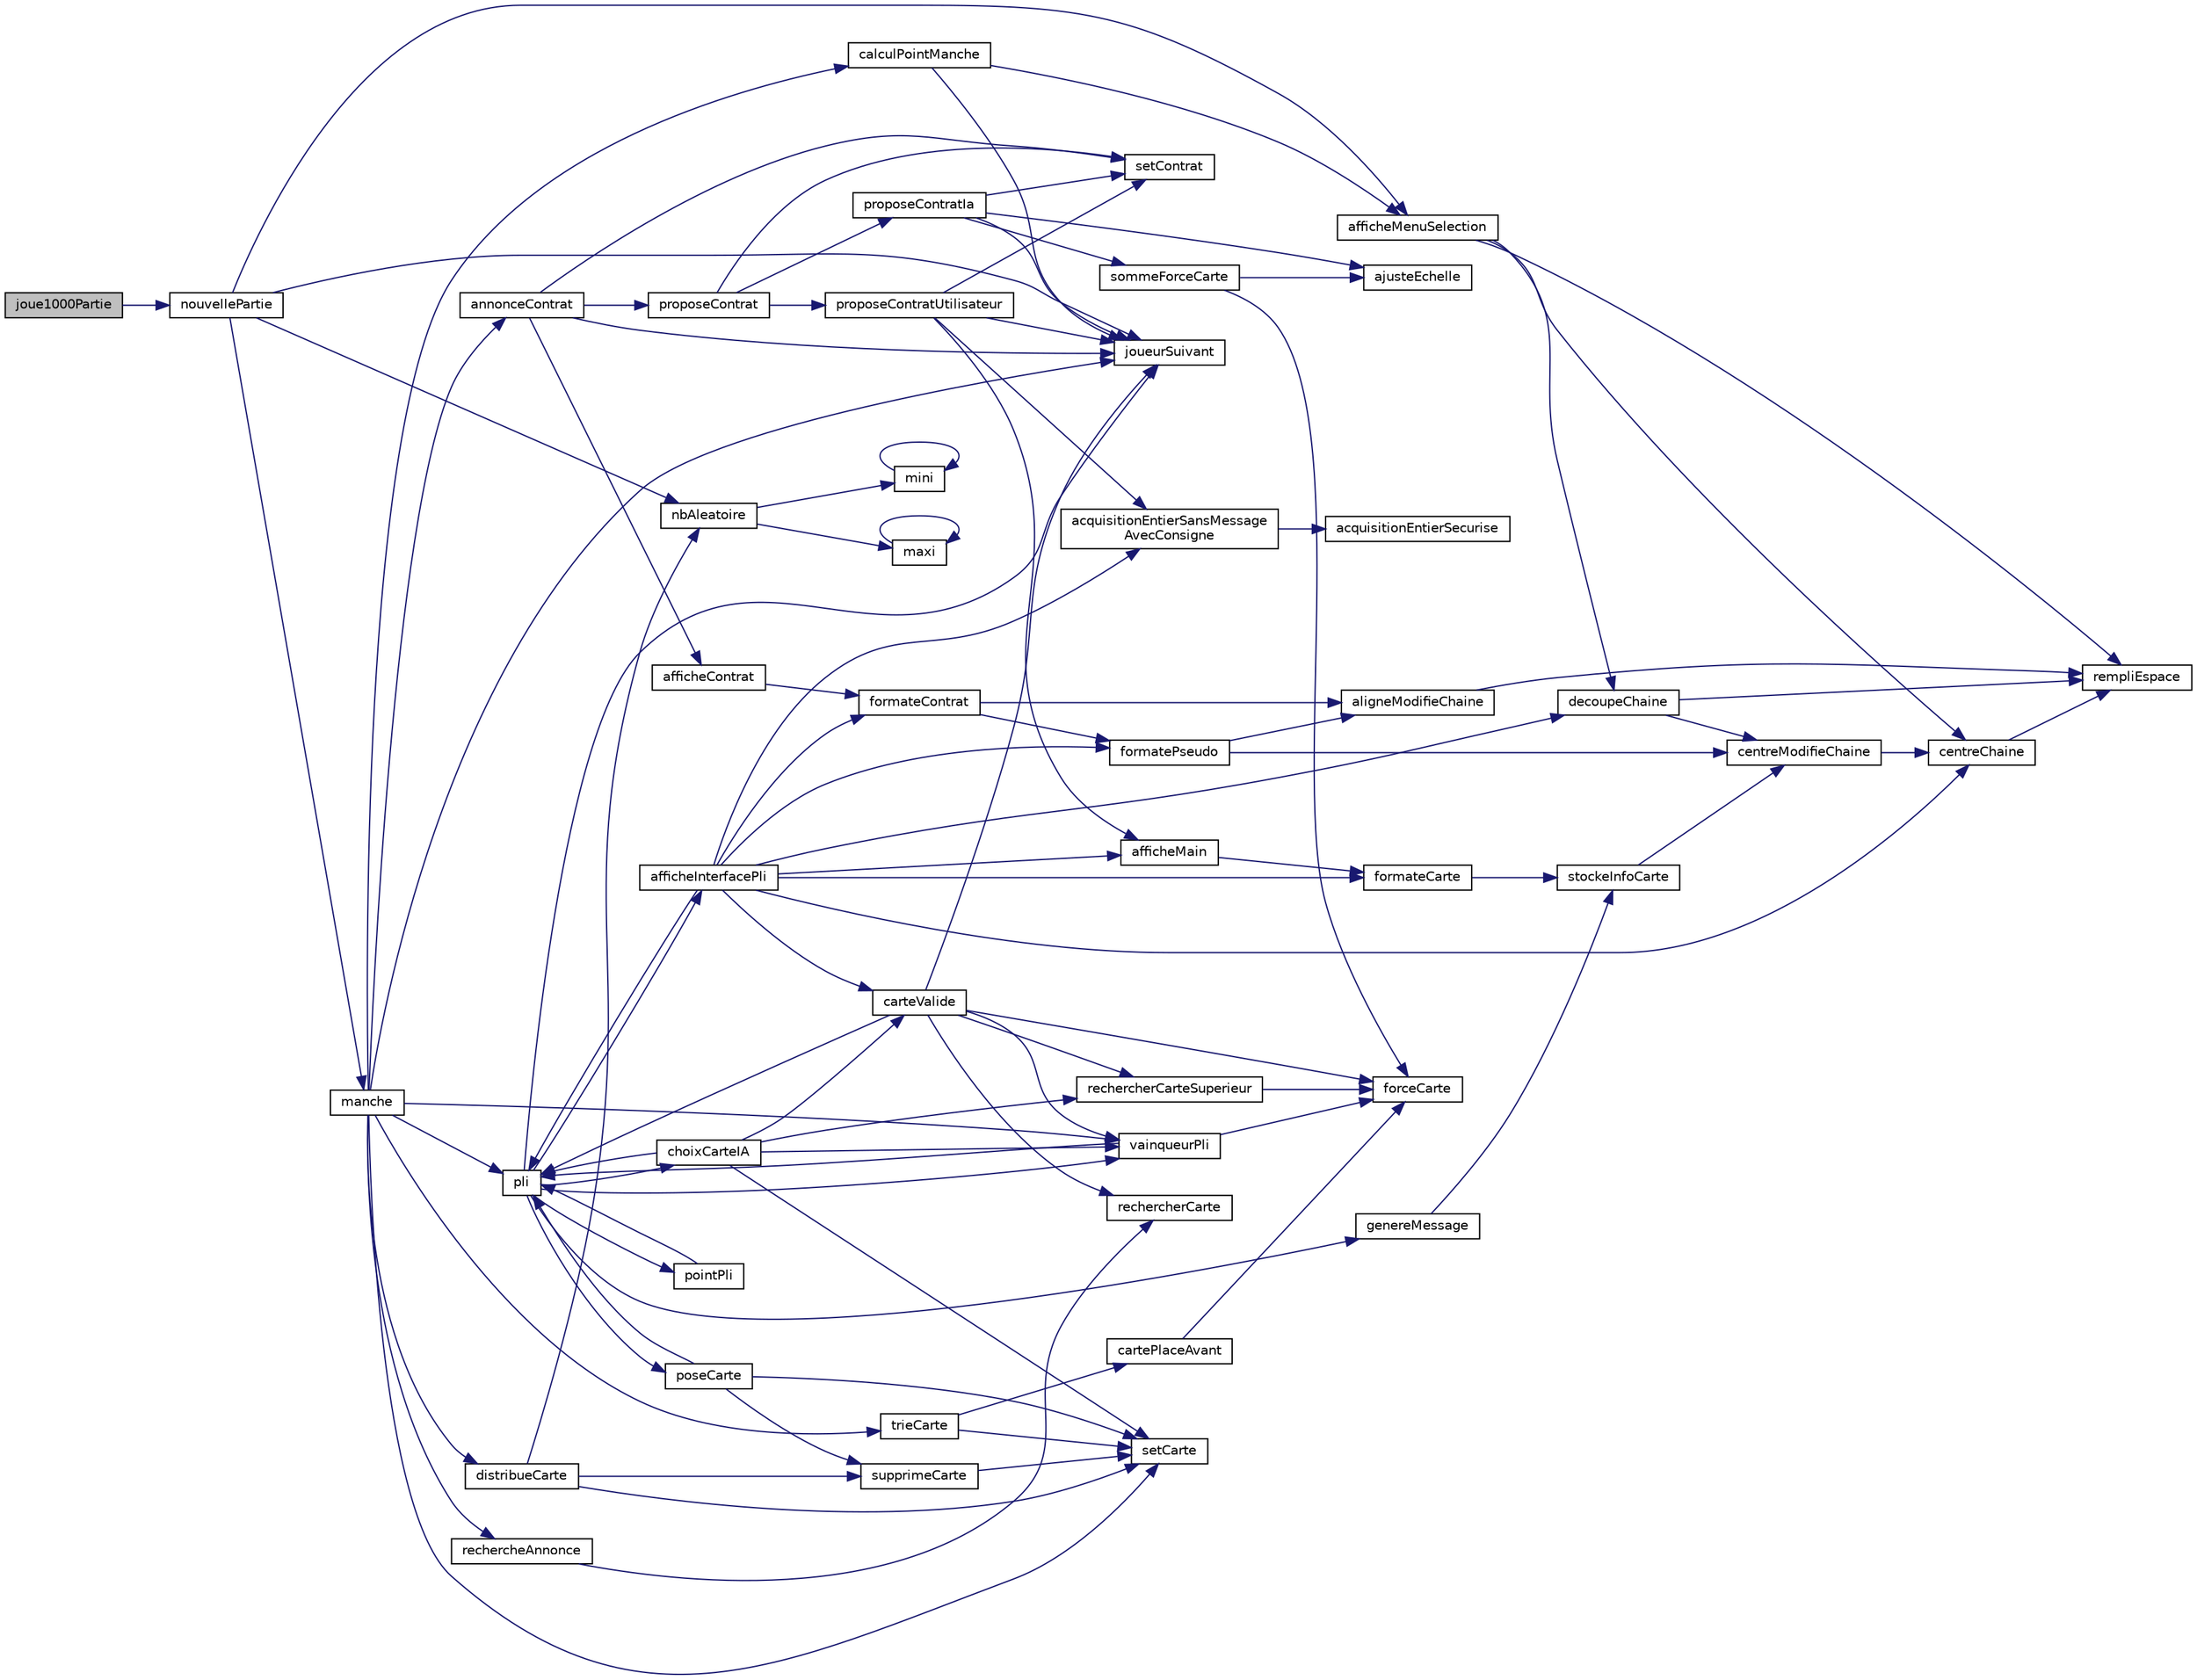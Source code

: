 digraph "joue1000Partie"
{
 // LATEX_PDF_SIZE
  edge [fontname="Helvetica",fontsize="10",labelfontname="Helvetica",labelfontsize="10"];
  node [fontname="Helvetica",fontsize="10",shape=record];
  rankdir="LR";
  Node1 [label="joue1000Partie",height=0.2,width=0.4,color="black", fillcolor="grey75", style="filled", fontcolor="black",tooltip="joue n partie aves uniquement des ia pour controler si tout ce passe bien et reuceillir des statistiq..."];
  Node1 -> Node2 [color="midnightblue",fontsize="10",style="solid"];
  Node2 [label="nouvellePartie",height=0.2,width=0.4,color="black", fillcolor="white", style="filled",URL="$general_8c.html#a1faac25606ba09c4cdbcf54a142dbe0c",tooltip="lancement d'une nouvelle partie"];
  Node2 -> Node3 [color="midnightblue",fontsize="10",style="solid"];
  Node3 [label="afficheMenuSelection",height=0.2,width=0.4,color="black", fillcolor="white", style="filled",URL="$affichage_8c.html#a978cd3d8ff9f4afa72856d33ad0dea81",tooltip="affiche dans un cadre plusieurs chaines de carractères avec un certain nombre de lignes sautée entre ..."];
  Node3 -> Node4 [color="midnightblue",fontsize="10",style="solid"];
  Node4 [label="centreChaine",height=0.2,width=0.4,color="black", fillcolor="white", style="filled",URL="$formatage_chaine_8c.html#ae9b1a537c2b31ecd1400d3644bb180af",tooltip="transphorme une chaine de caractère de longeur inconue en une chaine de caratère fixé de tel sorte qu..."];
  Node4 -> Node5 [color="midnightblue",fontsize="10",style="solid"];
  Node5 [label="rempliEspace",height=0.2,width=0.4,color="black", fillcolor="white", style="filled",URL="$formatage_chaine_8c.html#acbb12af7b4e8b15a8d366abae8fe5ca3",tooltip="rempli une chaine de caractère de nbEspace caractère espace ' '"];
  Node3 -> Node6 [color="midnightblue",fontsize="10",style="solid"];
  Node6 [label="decoupeChaine",height=0.2,width=0.4,color="black", fillcolor="white", style="filled",URL="$formatage_chaine_8c.html#ad598bad9520e1d05637504cf2890a947",tooltip="fontion qui permet de découper une chaine de caracère en plusieur chaine de taille fixée en coupant s..."];
  Node6 -> Node7 [color="midnightblue",fontsize="10",style="solid"];
  Node7 [label="centreModifieChaine",height=0.2,width=0.4,color="black", fillcolor="white", style="filled",URL="$formatage_chaine_8c.html#a3a016c722803925f63f13d6218d6d1de",tooltip="transforme une chaine de cararactère en sa vertion centrée"];
  Node7 -> Node4 [color="midnightblue",fontsize="10",style="solid"];
  Node6 -> Node5 [color="midnightblue",fontsize="10",style="solid"];
  Node3 -> Node5 [color="midnightblue",fontsize="10",style="solid"];
  Node2 -> Node8 [color="midnightblue",fontsize="10",style="solid"];
  Node8 [label="joueurSuivant",height=0.2,width=0.4,color="black", fillcolor="white", style="filled",URL="$autre_8c.html#a9028074829d59ddc4481ae51036fc9ef",tooltip="passe au joueur suivant"];
  Node2 -> Node9 [color="midnightblue",fontsize="10",style="solid"];
  Node9 [label="manche",height=0.2,width=0.4,color="black", fillcolor="white", style="filled",URL="$general_8c.html#a82e65877686a049b4bee9160af15c97f",tooltip="lancement d'une manche"];
  Node9 -> Node10 [color="midnightblue",fontsize="10",style="solid"];
  Node10 [label="annonceContrat",height=0.2,width=0.4,color="black", fillcolor="white", style="filled",URL="$general_8c.html#a6eeea9d2fea8b2c504b0051af39f7c80",tooltip="gÃ¨re l'annonce et la surenchÃ¨re des contats par les joueurs"];
  Node10 -> Node11 [color="midnightblue",fontsize="10",style="solid"];
  Node11 [label="afficheContrat",height=0.2,width=0.4,color="black", fillcolor="white", style="filled",URL="$affichage_8c.html#abd791297578af449761083408a1b4462",tooltip="affiche un contrat"];
  Node11 -> Node12 [color="midnightblue",fontsize="10",style="solid"];
  Node12 [label="formateContrat",height=0.2,width=0.4,color="black", fillcolor="white", style="filled",URL="$formatage_chaine_8c.html#a76b00dd8006b0682ba30099e193d4dd0",tooltip="stocke dans des chaine de caractère les info du contrat"];
  Node12 -> Node13 [color="midnightblue",fontsize="10",style="solid"];
  Node13 [label="aligneModifieChaine",height=0.2,width=0.4,color="black", fillcolor="white", style="filled",URL="$formatage_chaine_8c.html#a416dc0656ec712c3624275a4aefb85c6",tooltip="transforme une chaine de cararactère en sa vertion aligné a gauche"];
  Node13 -> Node5 [color="midnightblue",fontsize="10",style="solid"];
  Node12 -> Node14 [color="midnightblue",fontsize="10",style="solid"];
  Node14 [label="formatePseudo",height=0.2,width=0.4,color="black", fillcolor="white", style="filled",URL="$formatage_chaine_8c.html#ae05838b849d6b785d714efebfcd71cf3",tooltip="stocke dans une chaine de caractère le pseudo d'un des joueur"];
  Node14 -> Node13 [color="midnightblue",fontsize="10",style="solid"];
  Node14 -> Node7 [color="midnightblue",fontsize="10",style="solid"];
  Node10 -> Node8 [color="midnightblue",fontsize="10",style="solid"];
  Node10 -> Node15 [color="midnightblue",fontsize="10",style="solid"];
  Node15 [label="proposeContrat",height=0.2,width=0.4,color="black", fillcolor="white", style="filled",URL="$general_8c.html#abde08a751131f9afc15de6fc616348f6",tooltip="proposition d'un contrat par un joueur"];
  Node15 -> Node16 [color="midnightblue",fontsize="10",style="solid"];
  Node16 [label="proposeContratIa",height=0.2,width=0.4,color="black", fillcolor="white", style="filled",URL="$ia_8c.html#ac4ece833f773f242d312062bf3869086",tooltip="proposition par l'ia d'un contrat"];
  Node16 -> Node17 [color="midnightblue",fontsize="10",style="solid"];
  Node17 [label="ajusteEchelle",height=0.2,width=0.4,color="black", fillcolor="white", style="filled",URL="$autre_8c.html#a9072ffa3adcb064e9794208ea50de40b",tooltip="met a l'echelle la valeur d'une variable comprise entre deux bornes pour que la variable de retour so..."];
  Node16 -> Node8 [color="midnightblue",fontsize="10",style="solid"];
  Node16 -> Node18 [color="midnightblue",fontsize="10",style="solid"];
  Node18 [label="setContrat",height=0.2,width=0.4,color="black", fillcolor="white", style="filled",URL="$autre_8c.html#a1613864902e98bd6d49e9d82bedcbe1c",tooltip="définit un contrat"];
  Node16 -> Node19 [color="midnightblue",fontsize="10",style="solid"];
  Node19 [label="sommeForceCarte",height=0.2,width=0.4,color="black", fillcolor="white", style="filled",URL="$gestion_carte_8c.html#a372fd921fb081b8ac3b24fa4eacf1357",tooltip="calucule la somme force des carte dans un tableau"];
  Node19 -> Node17 [color="midnightblue",fontsize="10",style="solid"];
  Node19 -> Node20 [color="midnightblue",fontsize="10",style="solid"];
  Node20 [label="forceCarte",height=0.2,width=0.4,color="black", fillcolor="white", style="filled",URL="$gestion_carte_8c.html#af903ef331292d446d28bdcd7a13ce6d8",tooltip="calcul la force d'une carte, en faisant la probabilitée qu'elle a de gagné contre toutes les autres c..."];
  Node15 -> Node21 [color="midnightblue",fontsize="10",style="solid"];
  Node21 [label="proposeContratUtilisateur",height=0.2,width=0.4,color="black", fillcolor="white", style="filled",URL="$affichage_8c.html#ae37357f1035df2f6d50afb1a1c5a9947",tooltip="gère le choix du contrat par l'utilisateur"];
  Node21 -> Node22 [color="midnightblue",fontsize="10",style="solid"];
  Node22 [label="acquisitionEntierSansMessage\lAvecConsigne",height=0.2,width=0.4,color="black", fillcolor="white", style="filled",URL="$acquisition_8c.html#ad54a41d9f5d23da0cfe75569c1c58fd3",tooltip="accisition d'un entier saisi par l'utilisateur sans message d'erreur entre 2 entiers avec une consign..."];
  Node22 -> Node23 [color="midnightblue",fontsize="10",style="solid"];
  Node23 [label="acquisitionEntierSecurise",height=0.2,width=0.4,color="black", fillcolor="white", style="filled",URL="$acquisition_8c.html#a29f102dc63957f1bd52030075bb9beef",tooltip="fonction qui fait l'acquisition securisée d'un nombre"];
  Node21 -> Node24 [color="midnightblue",fontsize="10",style="solid"];
  Node24 [label="afficheMain",height=0.2,width=0.4,color="black", fillcolor="white", style="filled",URL="$affichage_8c.html#ad4ca97b6626eb7557ec5c8e3ad795f95",tooltip="affiche les carte qu'un joueur a en main"];
  Node24 -> Node25 [color="midnightblue",fontsize="10",style="solid"];
  Node25 [label="formateCarte",height=0.2,width=0.4,color="black", fillcolor="white", style="filled",URL="$formatage_chaine_8c.html#ae97b1deba041f2e607c1acad99704bac",tooltip="formate les chaine de caracère qui affiche la valeur et la couleur des cartes"];
  Node25 -> Node26 [color="midnightblue",fontsize="10",style="solid"];
  Node26 [label="stockeInfoCarte",height=0.2,width=0.4,color="black", fillcolor="white", style="filled",URL="$formatage_chaine_8c.html#ad06c0eb331a3563fa5b53797ee448034",tooltip="met dans une chaine de caractère la valeur et la couleur d'une carte"];
  Node26 -> Node7 [color="midnightblue",fontsize="10",style="solid"];
  Node21 -> Node8 [color="midnightblue",fontsize="10",style="solid"];
  Node21 -> Node18 [color="midnightblue",fontsize="10",style="solid"];
  Node15 -> Node18 [color="midnightblue",fontsize="10",style="solid"];
  Node10 -> Node18 [color="midnightblue",fontsize="10",style="solid"];
  Node9 -> Node27 [color="midnightblue",fontsize="10",style="solid"];
  Node27 [label="calculPointManche",height=0.2,width=0.4,color="black", fillcolor="white", style="filled",URL="$general_8c.html#ae2494afb9457cbcf96753839016abbb6",tooltip="compte les point gagnÃ© par chaque joueur au cour de la manche e fonction du contrat et ajoute ces po..."];
  Node27 -> Node3 [color="midnightblue",fontsize="10",style="solid"];
  Node27 -> Node8 [color="midnightblue",fontsize="10",style="solid"];
  Node9 -> Node28 [color="midnightblue",fontsize="10",style="solid"];
  Node28 [label="distribueCarte",height=0.2,width=0.4,color="black", fillcolor="white", style="filled",URL="$gestion_carte_8c.html#ae1326a1796189845699f614535268322",tooltip="distribue les cartes entre les différent joueur"];
  Node28 -> Node29 [color="midnightblue",fontsize="10",style="solid"];
  Node29 [label="nbAleatoire",height=0.2,width=0.4,color="black", fillcolor="white", style="filled",URL="$autre_8c.html#a1fe3fe4b2fbc888f6af5db69f6cc72f6",tooltip="renvoit in nombre aléatoire entre deux bornes"];
  Node29 -> Node30 [color="midnightblue",fontsize="10",style="solid"];
  Node30 [label="maxi",height=0.2,width=0.4,color="black", fillcolor="white", style="filled",URL="$tableau_8c.html#abb9a32acf6c0aa09923d2ebaeae71c7e",tooltip="trouve la valeur maximum d'un tableau"];
  Node30 -> Node30 [color="midnightblue",fontsize="10",style="solid"];
  Node29 -> Node31 [color="midnightblue",fontsize="10",style="solid"];
  Node31 [label="mini",height=0.2,width=0.4,color="black", fillcolor="white", style="filled",URL="$tableau_8c.html#aabc5dc617777ef63ecbd9748a76d0946",tooltip="trouve la valeur minimum d'un tableau"];
  Node31 -> Node31 [color="midnightblue",fontsize="10",style="solid"];
  Node28 -> Node32 [color="midnightblue",fontsize="10",style="solid"];
  Node32 [label="setCarte",height=0.2,width=0.4,color="black", fillcolor="white", style="filled",URL="$gestion_carte_8c.html#aa6ee6fa9bf13839d948e7df5f4199e0e",tooltip="donne une valeur et une couleur a une carte"];
  Node28 -> Node33 [color="midnightblue",fontsize="10",style="solid"];
  Node33 [label="supprimeCarte",height=0.2,width=0.4,color="black", fillcolor="white", style="filled",URL="$gestion_carte_8c.html#a77b2ed8ac4298678feea52baa2e9cf0e",tooltip="supprime une carte d'un tableau et réduit la taille de ce tableu par le bas"];
  Node33 -> Node32 [color="midnightblue",fontsize="10",style="solid"];
  Node9 -> Node8 [color="midnightblue",fontsize="10",style="solid"];
  Node9 -> Node34 [color="midnightblue",fontsize="10",style="solid"];
  Node34 [label="pli",height=0.2,width=0.4,color="black", fillcolor="white", style="filled",URL="$general_8c.html#a09dedac7ae460c4fd07ebcc4af44568f",tooltip="fonction qui gÃ¨re un pli"];
  Node34 -> Node35 [color="midnightblue",fontsize="10",style="solid"];
  Node35 [label="afficheInterfacePli",height=0.2,width=0.4,color="black", fillcolor="white", style="filled",URL="$affichage_8c.html#a773118ff3accfbd267688f5e91f26ed7",tooltip="affiche l'interface de jeu durant un pli"];
  Node35 -> Node22 [color="midnightblue",fontsize="10",style="solid"];
  Node35 -> Node24 [color="midnightblue",fontsize="10",style="solid"];
  Node35 -> Node36 [color="midnightblue",fontsize="10",style="solid"];
  Node36 [label="carteValide",height=0.2,width=0.4,color="black", fillcolor="white", style="filled",URL="$gestion_carte_8c.html#a860c9426634ed327bf5ed8344ee582e3",tooltip="ddétermine si une carte peut etre posé par un joueur"];
  Node36 -> Node20 [color="midnightblue",fontsize="10",style="solid"];
  Node36 -> Node8 [color="midnightblue",fontsize="10",style="solid"];
  Node36 -> Node34 [color="midnightblue",fontsize="10",style="solid"];
  Node36 -> Node37 [color="midnightblue",fontsize="10",style="solid"];
  Node37 [label="rechercherCarte",height=0.2,width=0.4,color="black", fillcolor="white", style="filled",URL="$gestion_carte_8c.html#ac56fc1f7ac0fcff4617638f73704540e",tooltip="cherche dans un tableau de carte si il y a une certaine couleur ou une certaine valeur ou les deux"];
  Node36 -> Node38 [color="midnightblue",fontsize="10",style="solid"];
  Node38 [label="rechercherCarteSuperieur",height=0.2,width=0.4,color="black", fillcolor="white", style="filled",URL="$gestion_carte_8c.html#a03e9f6983a9e26fc546d1301ec3cf5ea",tooltip="cherche dans un tableau de carte si il y a une carte d'une force suppérieur a carteCherche"];
  Node38 -> Node20 [color="midnightblue",fontsize="10",style="solid"];
  Node36 -> Node39 [color="midnightblue",fontsize="10",style="solid"];
  Node39 [label="vainqueurPli",height=0.2,width=0.4,color="black", fillcolor="white", style="filled",URL="$gestion_carte_8c.html#aa27d92d54128016ef6bf0faee2de1eaa",tooltip="donne le vainquer d'un pli"];
  Node39 -> Node20 [color="midnightblue",fontsize="10",style="solid"];
  Node39 -> Node34 [color="midnightblue",fontsize="10",style="solid"];
  Node35 -> Node4 [color="midnightblue",fontsize="10",style="solid"];
  Node35 -> Node6 [color="midnightblue",fontsize="10",style="solid"];
  Node35 -> Node25 [color="midnightblue",fontsize="10",style="solid"];
  Node35 -> Node12 [color="midnightblue",fontsize="10",style="solid"];
  Node35 -> Node14 [color="midnightblue",fontsize="10",style="solid"];
  Node35 -> Node34 [color="midnightblue",fontsize="10",style="solid"];
  Node34 -> Node40 [color="midnightblue",fontsize="10",style="solid"];
  Node40 [label="choixCarteIA",height=0.2,width=0.4,color="black", fillcolor="white", style="filled",URL="$ia_8c.html#a10983e601bfd34bbbefac689ef4c4b53",tooltip="proposition de la pose d'une carte par l'IA"];
  Node40 -> Node36 [color="midnightblue",fontsize="10",style="solid"];
  Node40 -> Node34 [color="midnightblue",fontsize="10",style="solid"];
  Node40 -> Node38 [color="midnightblue",fontsize="10",style="solid"];
  Node40 -> Node32 [color="midnightblue",fontsize="10",style="solid"];
  Node40 -> Node39 [color="midnightblue",fontsize="10",style="solid"];
  Node34 -> Node41 [color="midnightblue",fontsize="10",style="solid"];
  Node41 [label="genereMessage",height=0.2,width=0.4,color="black", fillcolor="white", style="filled",URL="$formatage_chaine_8c.html#a0a9bbb51e5f916ca5bef2365312e23be",tooltip="génere un message et l'enregistre dans une chaine de caractère"];
  Node41 -> Node26 [color="midnightblue",fontsize="10",style="solid"];
  Node34 -> Node8 [color="midnightblue",fontsize="10",style="solid"];
  Node34 -> Node42 [color="midnightblue",fontsize="10",style="solid"];
  Node42 [label="pointPli",height=0.2,width=0.4,color="black", fillcolor="white", style="filled",URL="$autre_8c.html#a4fab4a48512193a409dc541bb38a999c",tooltip="compte le nombre de points d'un pli"];
  Node42 -> Node34 [color="midnightblue",fontsize="10",style="solid"];
  Node34 -> Node43 [color="midnightblue",fontsize="10",style="solid"];
  Node43 [label="poseCarte",height=0.2,width=0.4,color="black", fillcolor="white", style="filled",URL="$general_8c.html#a6c7b2721ebd2ba9c2cdd0d452f8cbe3f",tooltip="fonction qui verifie la validitÃ© d'une carte est la pose"];
  Node43 -> Node34 [color="midnightblue",fontsize="10",style="solid"];
  Node43 -> Node32 [color="midnightblue",fontsize="10",style="solid"];
  Node43 -> Node33 [color="midnightblue",fontsize="10",style="solid"];
  Node34 -> Node39 [color="midnightblue",fontsize="10",style="solid"];
  Node9 -> Node44 [color="midnightblue",fontsize="10",style="solid"];
  Node44 [label="rechercheAnnonce",height=0.2,width=0.4,color="black", fillcolor="white", style="filled",URL="$gestion_carte_8c.html#a60713486558430d396e98d6090e6db23",tooltip="rechere dans un tableau de cartes qui correspond a la main d'un joureur si il peut faire des anonc,..."];
  Node44 -> Node37 [color="midnightblue",fontsize="10",style="solid"];
  Node9 -> Node32 [color="midnightblue",fontsize="10",style="solid"];
  Node9 -> Node45 [color="midnightblue",fontsize="10",style="solid"];
  Node45 [label="trieCarte",height=0.2,width=0.4,color="black", fillcolor="white", style="filled",URL="$gestion_carte_8c.html#a1ae8efe125a9388197c70d15f8b08c3a",tooltip="trie un tableau de cartes"];
  Node45 -> Node46 [color="midnightblue",fontsize="10",style="solid"];
  Node46 [label="cartePlaceAvant",height=0.2,width=0.4,color="black", fillcolor="white", style="filled",URL="$gestion_carte_8c.html#ad5f137155414b037892fcefbb4659c38",tooltip="permet de savoir si une carte doit etre placée avant lors du trie des cartes"];
  Node46 -> Node20 [color="midnightblue",fontsize="10",style="solid"];
  Node45 -> Node32 [color="midnightblue",fontsize="10",style="solid"];
  Node9 -> Node39 [color="midnightblue",fontsize="10",style="solid"];
  Node2 -> Node29 [color="midnightblue",fontsize="10",style="solid"];
}
